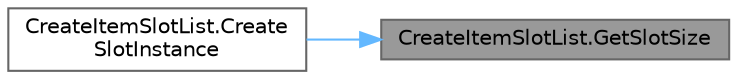 digraph "CreateItemSlotList.GetSlotSize"
{
 // LATEX_PDF_SIZE
  bgcolor="transparent";
  edge [fontname=Helvetica,fontsize=10,labelfontname=Helvetica,labelfontsize=10];
  node [fontname=Helvetica,fontsize=10,shape=box,height=0.2,width=0.4];
  rankdir="RL";
  Node1 [id="Node000001",label="CreateItemSlotList.GetSlotSize",height=0.2,width=0.4,color="gray40", fillcolor="grey60", style="filled", fontcolor="black",tooltip=" "];
  Node1 -> Node2 [id="edge2_Node000001_Node000002",dir="back",color="steelblue1",style="solid",tooltip=" "];
  Node2 [id="Node000002",label="CreateItemSlotList.Create\lSlotInstance",height=0.2,width=0.4,color="grey40", fillcolor="white", style="filled",URL="$class_create_item_slot_list.html#acaa99f79654ec6707289a62362b01255",tooltip=" "];
}

